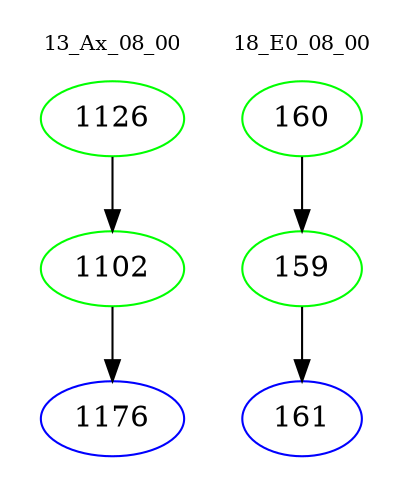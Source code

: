 digraph{
subgraph cluster_0 {
color = white
label = "13_Ax_08_00";
fontsize=10;
T0_1126 [label="1126", color="green"]
T0_1126 -> T0_1102 [color="black"]
T0_1102 [label="1102", color="green"]
T0_1102 -> T0_1176 [color="black"]
T0_1176 [label="1176", color="blue"]
}
subgraph cluster_1 {
color = white
label = "18_E0_08_00";
fontsize=10;
T1_160 [label="160", color="green"]
T1_160 -> T1_159 [color="black"]
T1_159 [label="159", color="green"]
T1_159 -> T1_161 [color="black"]
T1_161 [label="161", color="blue"]
}
}
